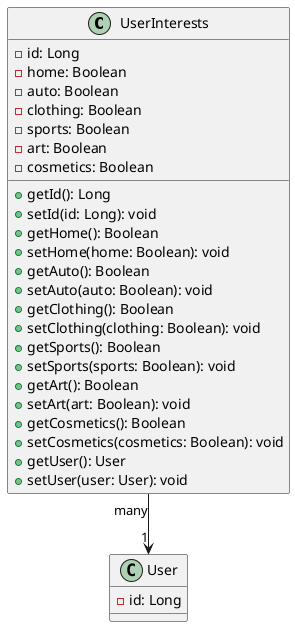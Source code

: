 @startuml
class UserInterests {
  - id: Long
  - home: Boolean
  - auto: Boolean
  - clothing: Boolean
  - sports: Boolean
  - art: Boolean
  - cosmetics: Boolean
  + getId(): Long
  + setId(id: Long): void
  + getHome(): Boolean
  + setHome(home: Boolean): void
  + getAuto(): Boolean
  + setAuto(auto: Boolean): void
  + getClothing(): Boolean
  + setClothing(clothing: Boolean): void
  + getSports(): Boolean
  + setSports(sports: Boolean): void
  + getArt(): Boolean
  + setArt(art: Boolean): void
  + getCosmetics(): Boolean
  + setCosmetics(cosmetics: Boolean): void
  + getUser(): User
  + setUser(user: User): void
}

class User {
  - id: Long
}

UserInterests "many" --> "1" User
@enduml